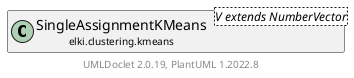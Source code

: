 @startuml
    remove .*\.(Instance|Par|Parameterizer|Factory)$
    set namespaceSeparator none
    hide empty fields
    hide empty methods

    class "<size:14>SingleAssignmentKMeans.Instance\n<size:10>elki.clustering.kmeans" as elki.clustering.kmeans.SingleAssignmentKMeans.Instance [[SingleAssignmentKMeans.Instance.html]] {
        +Instance(Relation<? extends NumberVector>, NumberVectorDistance<?>, double[])
        #iterate(int): int
        #getLogger(): Logging
    }

    abstract class "<size:14>AbstractKMeans.Instance\n<size:10>elki.clustering.kmeans" as elki.clustering.kmeans.AbstractKMeans.Instance [[AbstractKMeans.Instance.html]] {
        {abstract} #iterate(int): int
        {abstract} #getLogger(): Logging
    }
    class "<size:14>SingleAssignmentKMeans\n<size:10>elki.clustering.kmeans" as elki.clustering.kmeans.SingleAssignmentKMeans<V extends NumberVector> [[SingleAssignmentKMeans.html]]

    elki.clustering.kmeans.AbstractKMeans.Instance <|-- elki.clustering.kmeans.SingleAssignmentKMeans.Instance
    elki.clustering.kmeans.SingleAssignmentKMeans +-- elki.clustering.kmeans.SingleAssignmentKMeans.Instance

    center footer UMLDoclet 2.0.19, PlantUML 1.2022.8
@enduml
